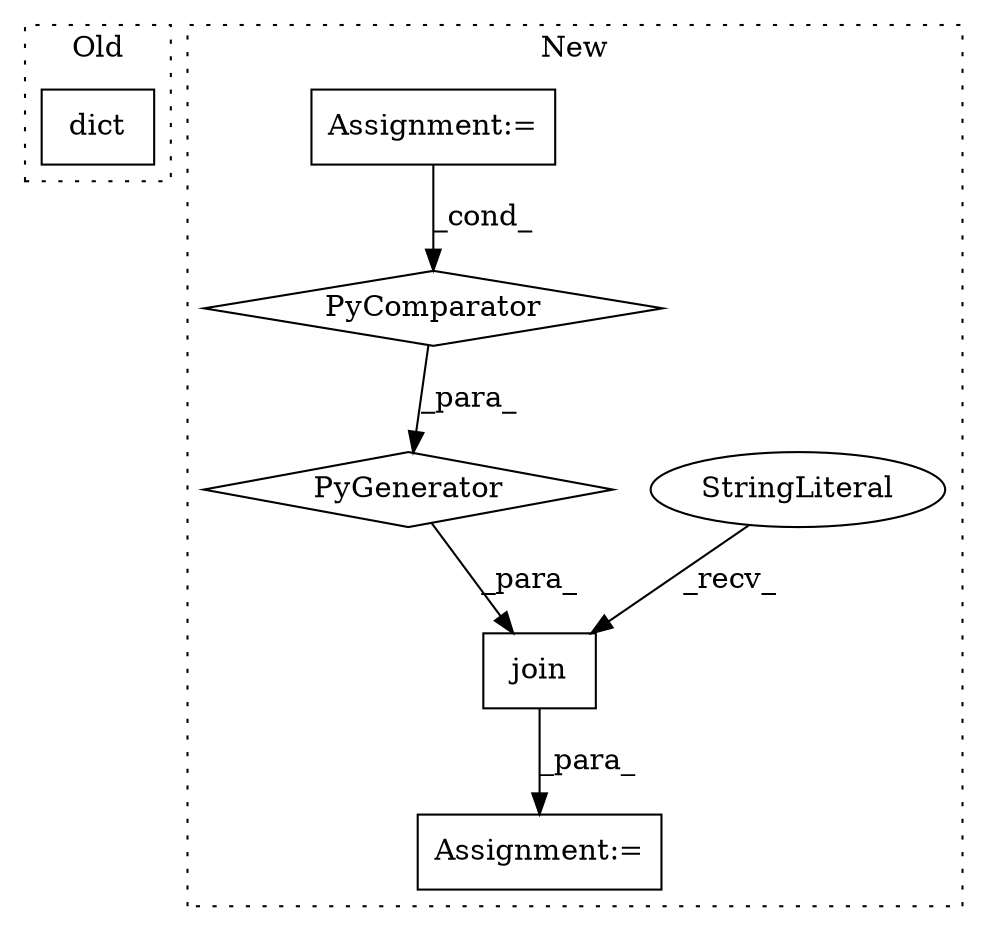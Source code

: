 digraph G {
subgraph cluster0 {
1 [label="dict" a="32" s="1929,1940" l="5,1" shape="box"];
label = "Old";
style="dotted";
}
subgraph cluster1 {
2 [label="join" a="32" s="2017,2158" l="14,-3" shape="box"];
3 [label="StringLiteral" a="45" s="2013" l="3" shape="ellipse"];
4 [label="Assignment:=" a="7" s="2180" l="1" shape="box"];
5 [label="Assignment:=" a="7" s="1947" l="1" shape="box"];
6 [label="PyComparator" a="113" s="2093" l="59" shape="diamond"];
7 [label="PyGenerator" a="107" s="2031" l="127" shape="diamond"];
label = "New";
style="dotted";
}
2 -> 4 [label="_para_"];
3 -> 2 [label="_recv_"];
5 -> 6 [label="_cond_"];
6 -> 7 [label="_para_"];
7 -> 2 [label="_para_"];
}
